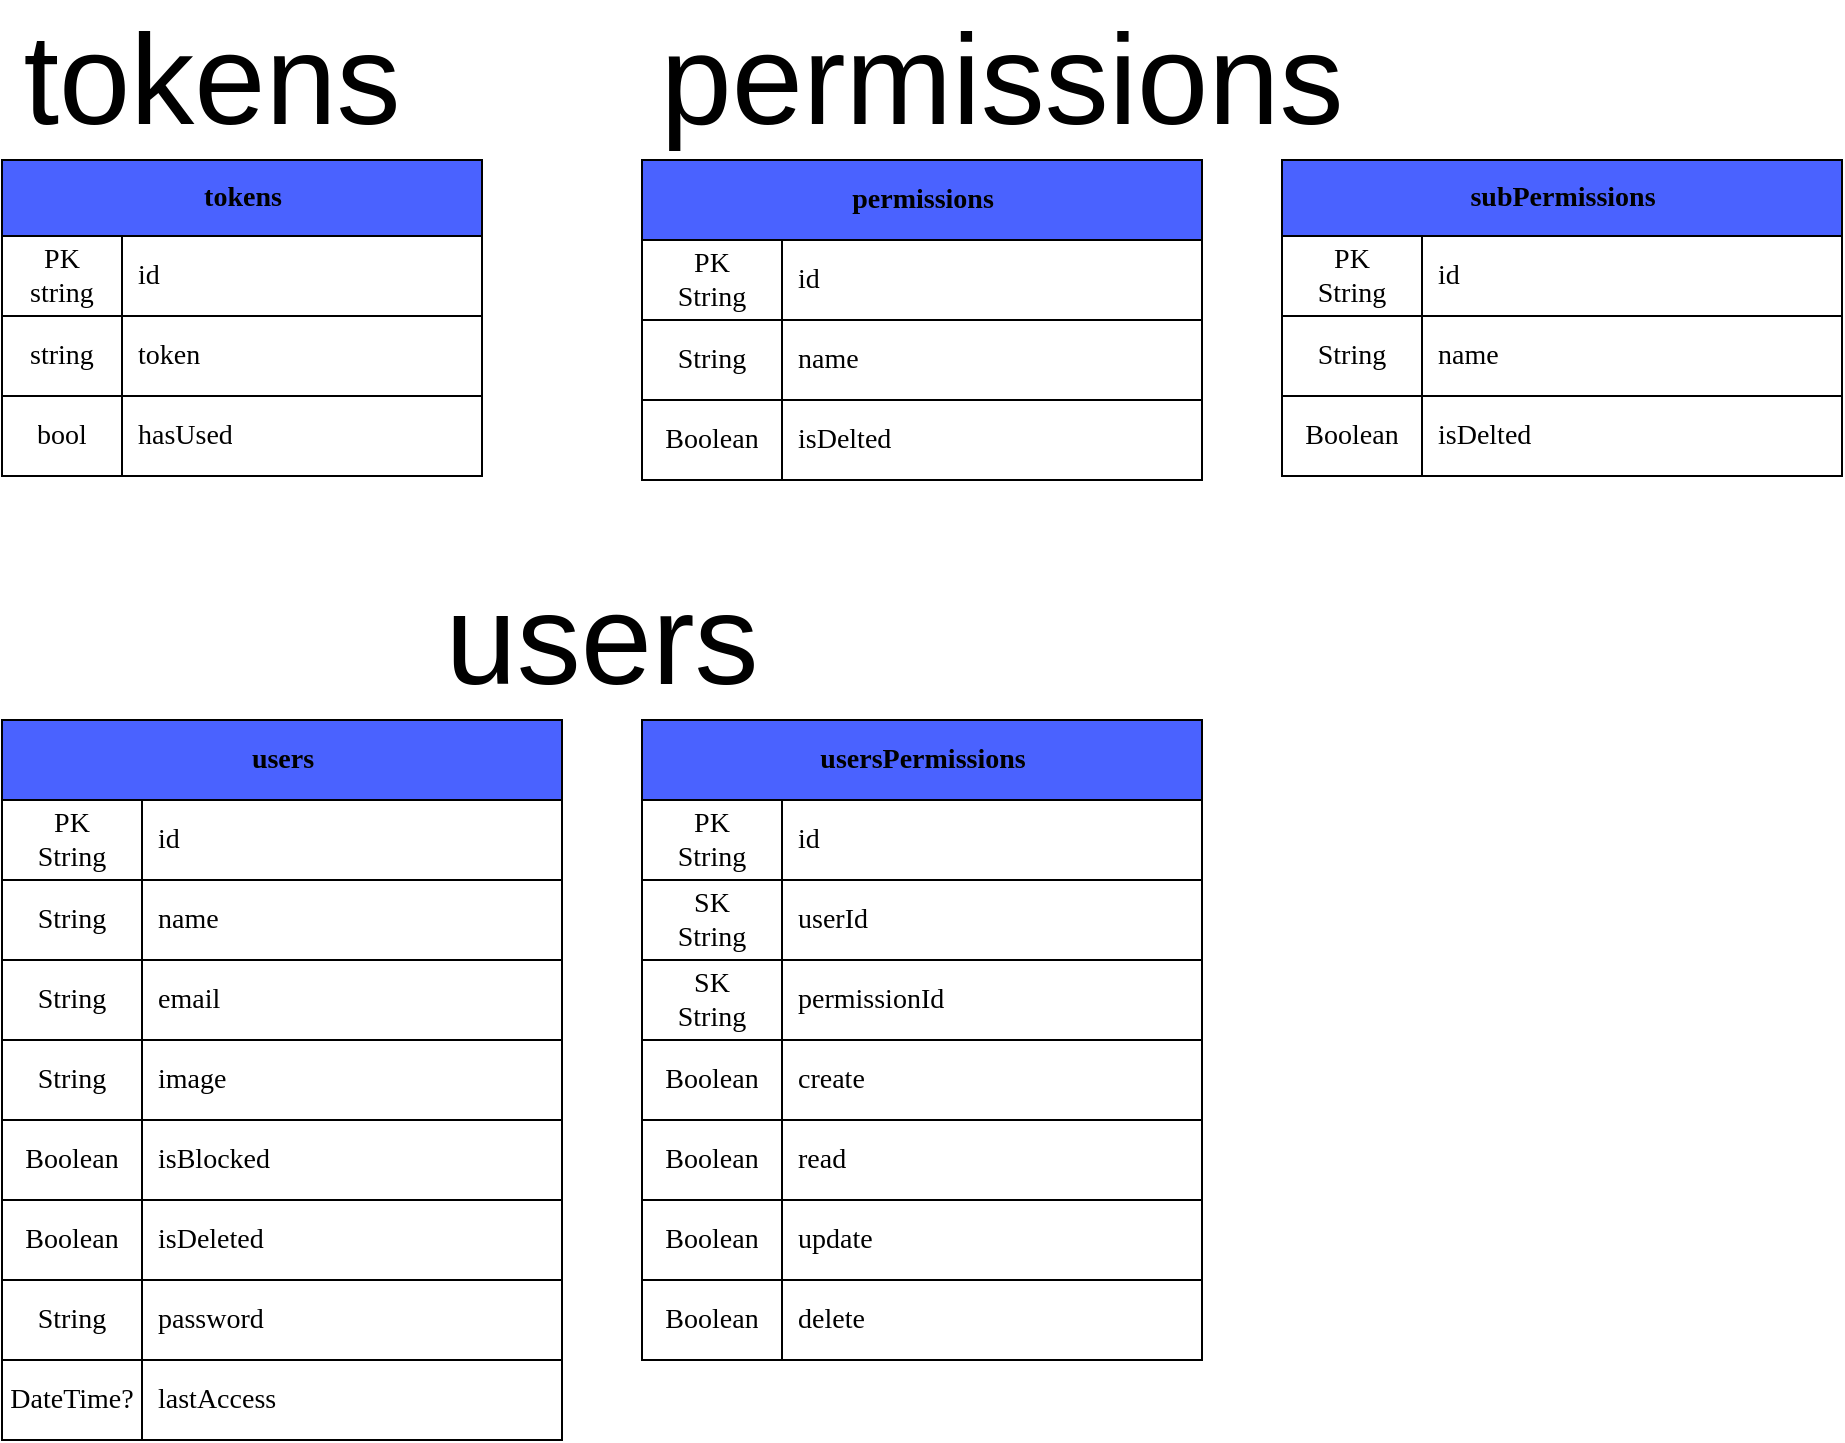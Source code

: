 <mxfile>
    <diagram name="Page-1" id="e56a1550-8fbb-45ad-956c-1786394a9013">
        <mxGraphModel dx="2064" dy="2568" grid="1" gridSize="10" guides="1" tooltips="1" connect="1" arrows="1" fold="1" page="1" pageScale="1" pageWidth="1100" pageHeight="850" background="none" math="0" shadow="0">
            <root>
                <mxCell id="0"/>
                <mxCell id="1" parent="0"/>
                <mxCell id="f9DGjgpMhJVJxJ-70Zpv-1" value="&lt;font style=&quot;font-size: 64px&quot;&gt;users&lt;/font&gt;" style="text;html=1;strokeColor=none;fillColor=none;align=center;verticalAlign=middle;whiteSpace=wrap;rounded=0;" parent="1" vertex="1">
                    <mxGeometry y="-120" width="600" height="80" as="geometry"/>
                </mxCell>
                <mxCell id="232" value="tokens" style="shape=table;startSize=38;container=1;collapsible=0;childLayout=tableLayout;fixedRows=1;rowLines=1;fontStyle=1;align=center;pointerEvents=1;rounded=0;shadow=0;labelBackgroundColor=none;labelBorderColor=none;comic=0;sketch=0;fontFamily=Verdana;fontSize=14;fontColor=default;strokeColor=default;strokeWidth=1;fillColor=#4A62FF;gradientColor=none;html=1;resizeLast=1;autosize=1;" parent="1" vertex="1">
                    <mxGeometry y="-320" width="240" height="158" as="geometry"/>
                </mxCell>
                <mxCell id="233" value="" style="shape=partialRectangle;html=1;whiteSpace=wrap;collapsible=0;dropTarget=0;pointerEvents=1;fillColor=none;top=0;left=0;bottom=1;right=0;points=[[0,0.5],[1,0.5]];portConstraint=eastwest;rounded=0;shadow=0;labelBackgroundColor=none;labelBorderColor=none;comic=0;sketch=0;fontFamily=Verdana;fontSize=14;fontColor=default;startSize=26;strokeColor=default;strokeWidth=1;" parent="232" vertex="1">
                    <mxGeometry y="38" width="240" height="40" as="geometry"/>
                </mxCell>
                <mxCell id="234" value="PK&lt;br&gt;string" style="shape=partialRectangle;html=1;whiteSpace=wrap;connectable=0;fillColor=default;top=1;left=1;bottom=1;right=1;overflow=hidden;pointerEvents=1;rounded=0;shadow=0;labelBackgroundColor=none;labelBorderColor=none;comic=0;sketch=0;fontFamily=Verdana;fontSize=14;fontColor=default;startSize=26;strokeColor=default;strokeWidth=1;align=center;" parent="233" vertex="1">
                    <mxGeometry width="60" height="40" as="geometry">
                        <mxRectangle width="60" height="40" as="alternateBounds"/>
                    </mxGeometry>
                </mxCell>
                <mxCell id="235" value="id" style="shape=partialRectangle;html=1;whiteSpace=wrap;connectable=0;fillColor=default;top=1;left=1;bottom=1;right=1;align=left;spacingLeft=6;overflow=hidden;pointerEvents=1;rounded=0;shadow=0;labelBackgroundColor=none;labelBorderColor=none;comic=0;sketch=0;fontFamily=Verdana;fontSize=14;fontColor=default;startSize=26;strokeColor=default;strokeWidth=1;" parent="233" vertex="1">
                    <mxGeometry x="60" width="180" height="40" as="geometry">
                        <mxRectangle width="180" height="40" as="alternateBounds"/>
                    </mxGeometry>
                </mxCell>
                <mxCell id="236" style="shape=partialRectangle;html=1;whiteSpace=wrap;collapsible=0;dropTarget=0;pointerEvents=1;fillColor=none;top=0;left=0;bottom=1;right=0;points=[[0,0.5],[1,0.5]];portConstraint=eastwest;rounded=0;shadow=0;labelBackgroundColor=none;labelBorderColor=none;comic=0;sketch=0;fontFamily=Verdana;fontSize=14;fontColor=default;startSize=26;strokeColor=default;strokeWidth=1;" parent="232" vertex="1">
                    <mxGeometry y="78" width="240" height="40" as="geometry"/>
                </mxCell>
                <mxCell id="237" value="string" style="shape=partialRectangle;html=1;whiteSpace=wrap;connectable=0;fillColor=default;top=1;left=1;bottom=1;right=1;overflow=hidden;pointerEvents=1;rounded=0;shadow=0;labelBackgroundColor=none;labelBorderColor=none;comic=0;sketch=0;fontFamily=Verdana;fontSize=14;fontColor=default;startSize=26;strokeColor=default;strokeWidth=1;align=center;" parent="236" vertex="1">
                    <mxGeometry width="60" height="40" as="geometry">
                        <mxRectangle width="60" height="40" as="alternateBounds"/>
                    </mxGeometry>
                </mxCell>
                <mxCell id="238" value="token" style="shape=partialRectangle;html=1;whiteSpace=wrap;connectable=0;fillColor=default;top=1;left=1;bottom=1;right=1;align=left;spacingLeft=6;overflow=hidden;pointerEvents=1;rounded=0;shadow=0;labelBackgroundColor=none;labelBorderColor=none;comic=0;sketch=0;fontFamily=Verdana;fontSize=14;fontColor=default;startSize=26;strokeColor=default;strokeWidth=1;" parent="236" vertex="1">
                    <mxGeometry x="60" width="180" height="40" as="geometry">
                        <mxRectangle width="180" height="40" as="alternateBounds"/>
                    </mxGeometry>
                </mxCell>
                <mxCell id="240" style="shape=partialRectangle;html=1;whiteSpace=wrap;collapsible=0;dropTarget=0;pointerEvents=1;fillColor=none;top=0;left=0;bottom=1;right=0;points=[[0,0.5],[1,0.5]];portConstraint=eastwest;rounded=0;shadow=0;labelBackgroundColor=none;labelBorderColor=none;comic=0;sketch=0;fontFamily=Verdana;fontSize=14;fontColor=default;startSize=26;strokeColor=default;strokeWidth=1;" parent="232" vertex="1">
                    <mxGeometry y="118" width="240" height="40" as="geometry"/>
                </mxCell>
                <mxCell id="241" value="bool" style="shape=partialRectangle;html=1;whiteSpace=wrap;connectable=0;fillColor=default;top=1;left=1;bottom=1;right=1;overflow=hidden;pointerEvents=1;rounded=0;shadow=0;labelBackgroundColor=none;labelBorderColor=none;comic=0;sketch=0;fontFamily=Verdana;fontSize=14;fontColor=default;startSize=26;strokeColor=default;strokeWidth=1;align=center;" parent="240" vertex="1">
                    <mxGeometry width="60" height="40" as="geometry">
                        <mxRectangle width="60" height="40" as="alternateBounds"/>
                    </mxGeometry>
                </mxCell>
                <mxCell id="242" value="hasUsed" style="shape=partialRectangle;html=1;whiteSpace=wrap;connectable=0;fillColor=default;top=1;left=1;bottom=1;right=1;align=left;spacingLeft=6;overflow=hidden;pointerEvents=1;rounded=0;shadow=0;labelBackgroundColor=none;labelBorderColor=none;comic=0;sketch=0;fontFamily=Verdana;fontSize=14;fontColor=default;startSize=26;strokeColor=default;strokeWidth=1;" parent="240" vertex="1">
                    <mxGeometry x="60" width="180" height="40" as="geometry">
                        <mxRectangle width="180" height="40" as="alternateBounds"/>
                    </mxGeometry>
                </mxCell>
                <mxCell id="239" value="&lt;font style=&quot;font-size: 64px&quot;&gt;tokens&lt;/font&gt;" style="text;html=1;strokeColor=none;fillColor=none;align=center;verticalAlign=middle;whiteSpace=wrap;rounded=0;" parent="1" vertex="1">
                    <mxGeometry y="-400" width="210" height="80" as="geometry"/>
                </mxCell>
                <mxCell id="292" value="users" style="shape=table;startSize=40;container=1;collapsible=0;childLayout=tableLayout;fixedRows=1;rowLines=1;fontStyle=1;align=center;pointerEvents=1;rounded=0;shadow=0;labelBackgroundColor=none;labelBorderColor=none;comic=0;sketch=0;fontFamily=Verdana;fontSize=14;fontColor=default;strokeColor=default;strokeWidth=1;fillColor=#4A62FF;gradientColor=none;html=1;resizeLast=1;autosize=1;" parent="1" vertex="1">
                    <mxGeometry y="-40" width="280" height="360" as="geometry"/>
                </mxCell>
                <mxCell id="293" value="" style="shape=partialRectangle;html=1;whiteSpace=wrap;collapsible=0;dropTarget=0;pointerEvents=1;fillColor=none;top=0;left=0;bottom=1;right=0;points=[[0,0.5],[1,0.5]];portConstraint=eastwest;rounded=0;shadow=0;labelBackgroundColor=none;labelBorderColor=none;comic=0;sketch=0;fontFamily=Verdana;fontSize=14;fontColor=default;startSize=26;strokeColor=default;strokeWidth=1;" parent="292" vertex="1">
                    <mxGeometry y="40" width="280" height="40" as="geometry"/>
                </mxCell>
                <mxCell id="294" value="PK&lt;br&gt;String" style="shape=partialRectangle;html=1;whiteSpace=wrap;connectable=0;fillColor=default;top=1;left=1;bottom=1;right=1;overflow=hidden;pointerEvents=1;rounded=0;shadow=0;labelBackgroundColor=none;labelBorderColor=none;comic=0;sketch=0;fontFamily=Verdana;fontSize=14;fontColor=default;startSize=26;strokeColor=default;strokeWidth=1;align=center;" parent="293" vertex="1">
                    <mxGeometry width="70" height="40" as="geometry">
                        <mxRectangle width="70" height="40" as="alternateBounds"/>
                    </mxGeometry>
                </mxCell>
                <mxCell id="295" value="id" style="shape=partialRectangle;html=1;whiteSpace=wrap;connectable=0;fillColor=default;top=1;left=1;bottom=1;right=1;align=left;spacingLeft=6;overflow=hidden;pointerEvents=1;rounded=0;shadow=0;labelBackgroundColor=none;labelBorderColor=none;comic=0;sketch=0;fontFamily=Verdana;fontSize=14;fontColor=default;startSize=26;strokeColor=default;strokeWidth=1;" parent="293" vertex="1">
                    <mxGeometry x="70" width="210" height="40" as="geometry">
                        <mxRectangle width="210" height="40" as="alternateBounds"/>
                    </mxGeometry>
                </mxCell>
                <mxCell id="296" style="shape=partialRectangle;html=1;whiteSpace=wrap;collapsible=0;dropTarget=0;pointerEvents=1;fillColor=none;top=0;left=0;bottom=1;right=0;points=[[0,0.5],[1,0.5]];portConstraint=eastwest;rounded=0;shadow=0;labelBackgroundColor=none;labelBorderColor=none;comic=0;sketch=0;fontFamily=Verdana;fontSize=14;fontColor=default;startSize=26;strokeColor=default;strokeWidth=1;" parent="292" vertex="1">
                    <mxGeometry y="80" width="280" height="40" as="geometry"/>
                </mxCell>
                <mxCell id="297" value="String" style="shape=partialRectangle;html=1;whiteSpace=wrap;connectable=0;fillColor=default;top=1;left=1;bottom=1;right=1;overflow=hidden;pointerEvents=1;rounded=0;shadow=0;labelBackgroundColor=none;labelBorderColor=none;comic=0;sketch=0;fontFamily=Verdana;fontSize=14;fontColor=default;startSize=26;strokeColor=default;strokeWidth=1;align=center;" parent="296" vertex="1">
                    <mxGeometry width="70" height="40" as="geometry">
                        <mxRectangle width="70" height="40" as="alternateBounds"/>
                    </mxGeometry>
                </mxCell>
                <mxCell id="298" value="name" style="shape=partialRectangle;html=1;whiteSpace=wrap;connectable=0;fillColor=default;top=1;left=1;bottom=1;right=1;align=left;spacingLeft=6;overflow=hidden;pointerEvents=1;rounded=0;shadow=0;labelBackgroundColor=none;labelBorderColor=none;comic=0;sketch=0;fontFamily=Verdana;fontSize=14;fontColor=default;startSize=26;strokeColor=default;strokeWidth=1;" parent="296" vertex="1">
                    <mxGeometry x="70" width="210" height="40" as="geometry">
                        <mxRectangle width="210" height="40" as="alternateBounds"/>
                    </mxGeometry>
                </mxCell>
                <mxCell id="299" style="shape=partialRectangle;html=1;whiteSpace=wrap;collapsible=0;dropTarget=0;pointerEvents=1;fillColor=none;top=0;left=0;bottom=1;right=0;points=[[0,0.5],[1,0.5]];portConstraint=eastwest;rounded=0;shadow=0;labelBackgroundColor=none;labelBorderColor=none;comic=0;sketch=0;fontFamily=Verdana;fontSize=14;fontColor=default;startSize=26;strokeColor=default;strokeWidth=1;" parent="292" vertex="1">
                    <mxGeometry y="120" width="280" height="40" as="geometry"/>
                </mxCell>
                <mxCell id="300" value="String" style="shape=partialRectangle;html=1;whiteSpace=wrap;connectable=0;fillColor=default;top=1;left=1;bottom=1;right=1;overflow=hidden;pointerEvents=1;rounded=0;shadow=0;labelBackgroundColor=none;labelBorderColor=none;comic=0;sketch=0;fontFamily=Verdana;fontSize=14;fontColor=default;startSize=26;strokeColor=default;strokeWidth=1;align=center;" parent="299" vertex="1">
                    <mxGeometry width="70" height="40" as="geometry">
                        <mxRectangle width="70" height="40" as="alternateBounds"/>
                    </mxGeometry>
                </mxCell>
                <mxCell id="301" value="email" style="shape=partialRectangle;html=1;whiteSpace=wrap;connectable=0;fillColor=default;top=1;left=1;bottom=1;right=1;align=left;spacingLeft=6;overflow=hidden;pointerEvents=1;rounded=0;shadow=0;labelBackgroundColor=none;labelBorderColor=none;comic=0;sketch=0;fontFamily=Verdana;fontSize=14;fontColor=default;startSize=26;strokeColor=default;strokeWidth=1;" parent="299" vertex="1">
                    <mxGeometry x="70" width="210" height="40" as="geometry">
                        <mxRectangle width="210" height="40" as="alternateBounds"/>
                    </mxGeometry>
                </mxCell>
                <mxCell id="311" style="shape=partialRectangle;html=1;whiteSpace=wrap;collapsible=0;dropTarget=0;pointerEvents=1;fillColor=none;top=0;left=0;bottom=1;right=0;points=[[0,0.5],[1,0.5]];portConstraint=eastwest;rounded=0;shadow=0;labelBackgroundColor=none;labelBorderColor=none;comic=0;sketch=0;fontFamily=Verdana;fontSize=14;fontColor=default;startSize=26;strokeColor=default;strokeWidth=1;" parent="292" vertex="1">
                    <mxGeometry y="160" width="280" height="40" as="geometry"/>
                </mxCell>
                <mxCell id="312" value="String" style="shape=partialRectangle;html=1;whiteSpace=wrap;connectable=0;fillColor=default;top=1;left=1;bottom=1;right=1;overflow=hidden;pointerEvents=1;rounded=0;shadow=0;labelBackgroundColor=none;labelBorderColor=none;comic=0;sketch=0;fontFamily=Verdana;fontSize=14;fontColor=default;startSize=26;strokeColor=default;strokeWidth=1;align=center;" parent="311" vertex="1">
                    <mxGeometry width="70" height="40" as="geometry">
                        <mxRectangle width="70" height="40" as="alternateBounds"/>
                    </mxGeometry>
                </mxCell>
                <mxCell id="313" value="image" style="shape=partialRectangle;html=1;whiteSpace=wrap;connectable=0;fillColor=default;top=1;left=1;bottom=1;right=1;align=left;spacingLeft=6;overflow=hidden;pointerEvents=1;rounded=0;shadow=0;labelBackgroundColor=none;labelBorderColor=none;comic=0;sketch=0;fontFamily=Verdana;fontSize=14;fontColor=default;startSize=26;strokeColor=default;strokeWidth=1;" parent="311" vertex="1">
                    <mxGeometry x="70" width="210" height="40" as="geometry">
                        <mxRectangle width="210" height="40" as="alternateBounds"/>
                    </mxGeometry>
                </mxCell>
                <mxCell id="308" style="shape=partialRectangle;html=1;whiteSpace=wrap;collapsible=0;dropTarget=0;pointerEvents=1;fillColor=none;top=0;left=0;bottom=1;right=0;points=[[0,0.5],[1,0.5]];portConstraint=eastwest;rounded=0;shadow=0;labelBackgroundColor=none;labelBorderColor=none;comic=0;sketch=0;fontFamily=Verdana;fontSize=14;fontColor=default;startSize=26;strokeColor=default;strokeWidth=1;" parent="292" vertex="1">
                    <mxGeometry y="200" width="280" height="40" as="geometry"/>
                </mxCell>
                <mxCell id="309" value="&lt;span&gt;Boolean&lt;/span&gt;" style="shape=partialRectangle;html=1;whiteSpace=wrap;connectable=0;fillColor=default;top=1;left=1;bottom=1;right=1;overflow=hidden;pointerEvents=1;rounded=0;shadow=0;labelBackgroundColor=none;labelBorderColor=none;comic=0;sketch=0;fontFamily=Verdana;fontSize=14;fontColor=default;startSize=26;strokeColor=default;strokeWidth=1;align=center;" parent="308" vertex="1">
                    <mxGeometry width="70" height="40" as="geometry">
                        <mxRectangle width="70" height="40" as="alternateBounds"/>
                    </mxGeometry>
                </mxCell>
                <mxCell id="310" value="isBlocked" style="shape=partialRectangle;html=1;whiteSpace=wrap;connectable=0;fillColor=default;top=1;left=1;bottom=1;right=1;align=left;spacingLeft=6;overflow=hidden;pointerEvents=1;rounded=0;shadow=0;labelBackgroundColor=none;labelBorderColor=none;comic=0;sketch=0;fontFamily=Verdana;fontSize=14;fontColor=default;startSize=26;strokeColor=default;strokeWidth=1;" parent="308" vertex="1">
                    <mxGeometry x="70" width="210" height="40" as="geometry">
                        <mxRectangle width="210" height="40" as="alternateBounds"/>
                    </mxGeometry>
                </mxCell>
                <mxCell id="305" style="shape=partialRectangle;html=1;whiteSpace=wrap;collapsible=0;dropTarget=0;pointerEvents=1;fillColor=none;top=0;left=0;bottom=1;right=0;points=[[0,0.5],[1,0.5]];portConstraint=eastwest;rounded=0;shadow=0;labelBackgroundColor=none;labelBorderColor=none;comic=0;sketch=0;fontFamily=Verdana;fontSize=14;fontColor=default;startSize=26;strokeColor=default;strokeWidth=1;" parent="292" vertex="1">
                    <mxGeometry y="240" width="280" height="40" as="geometry"/>
                </mxCell>
                <mxCell id="306" value="&lt;span&gt;Boolean&lt;/span&gt;" style="shape=partialRectangle;html=1;whiteSpace=wrap;connectable=0;fillColor=default;top=1;left=1;bottom=1;right=1;overflow=hidden;pointerEvents=1;rounded=0;shadow=0;labelBackgroundColor=none;labelBorderColor=none;comic=0;sketch=0;fontFamily=Verdana;fontSize=14;fontColor=default;startSize=26;strokeColor=default;strokeWidth=1;align=center;" parent="305" vertex="1">
                    <mxGeometry width="70" height="40" as="geometry">
                        <mxRectangle width="70" height="40" as="alternateBounds"/>
                    </mxGeometry>
                </mxCell>
                <mxCell id="307" value="isDeleted" style="shape=partialRectangle;html=1;whiteSpace=wrap;connectable=0;fillColor=default;top=1;left=1;bottom=1;right=1;align=left;spacingLeft=6;overflow=hidden;pointerEvents=1;rounded=0;shadow=0;labelBackgroundColor=none;labelBorderColor=none;comic=0;sketch=0;fontFamily=Verdana;fontSize=14;fontColor=default;startSize=26;strokeColor=default;strokeWidth=1;" parent="305" vertex="1">
                    <mxGeometry x="70" width="210" height="40" as="geometry">
                        <mxRectangle width="210" height="40" as="alternateBounds"/>
                    </mxGeometry>
                </mxCell>
                <mxCell id="302" style="shape=partialRectangle;html=1;whiteSpace=wrap;collapsible=0;dropTarget=0;pointerEvents=1;fillColor=none;top=0;left=0;bottom=1;right=0;points=[[0,0.5],[1,0.5]];portConstraint=eastwest;rounded=0;shadow=0;labelBackgroundColor=none;labelBorderColor=none;comic=0;sketch=0;fontFamily=Verdana;fontSize=14;fontColor=default;startSize=26;strokeColor=default;strokeWidth=1;" parent="292" vertex="1">
                    <mxGeometry y="280" width="280" height="40" as="geometry"/>
                </mxCell>
                <mxCell id="303" value="String" style="shape=partialRectangle;html=1;whiteSpace=wrap;connectable=0;fillColor=default;top=1;left=1;bottom=1;right=1;overflow=hidden;pointerEvents=1;rounded=0;shadow=0;labelBackgroundColor=none;labelBorderColor=none;comic=0;sketch=0;fontFamily=Verdana;fontSize=14;fontColor=default;startSize=26;strokeColor=default;strokeWidth=1;align=center;" parent="302" vertex="1">
                    <mxGeometry width="70" height="40" as="geometry">
                        <mxRectangle width="70" height="40" as="alternateBounds"/>
                    </mxGeometry>
                </mxCell>
                <mxCell id="304" value="password" style="shape=partialRectangle;html=1;whiteSpace=wrap;connectable=0;fillColor=default;top=1;left=1;bottom=1;right=1;align=left;spacingLeft=6;overflow=hidden;pointerEvents=1;rounded=0;shadow=0;labelBackgroundColor=none;labelBorderColor=none;comic=0;sketch=0;fontFamily=Verdana;fontSize=14;fontColor=default;startSize=26;strokeColor=default;strokeWidth=1;" parent="302" vertex="1">
                    <mxGeometry x="70" width="210" height="40" as="geometry">
                        <mxRectangle width="210" height="40" as="alternateBounds"/>
                    </mxGeometry>
                </mxCell>
                <mxCell id="314" style="shape=partialRectangle;html=1;whiteSpace=wrap;collapsible=0;dropTarget=0;pointerEvents=1;fillColor=none;top=0;left=0;bottom=1;right=0;points=[[0,0.5],[1,0.5]];portConstraint=eastwest;rounded=0;shadow=0;labelBackgroundColor=none;labelBorderColor=none;comic=0;sketch=0;fontFamily=Verdana;fontSize=14;fontColor=default;startSize=26;strokeColor=default;strokeWidth=1;" parent="292" vertex="1">
                    <mxGeometry y="320" width="280" height="40" as="geometry"/>
                </mxCell>
                <mxCell id="315" value="DateTime?" style="shape=partialRectangle;html=1;whiteSpace=wrap;connectable=0;fillColor=default;top=1;left=1;bottom=1;right=1;overflow=hidden;pointerEvents=1;rounded=0;shadow=0;labelBackgroundColor=none;labelBorderColor=none;comic=0;sketch=0;fontFamily=Verdana;fontSize=14;fontColor=default;startSize=26;strokeColor=default;strokeWidth=1;align=center;" parent="314" vertex="1">
                    <mxGeometry width="70" height="40" as="geometry">
                        <mxRectangle width="70" height="40" as="alternateBounds"/>
                    </mxGeometry>
                </mxCell>
                <mxCell id="316" value="lastAccess" style="shape=partialRectangle;html=1;whiteSpace=wrap;connectable=0;fillColor=default;top=1;left=1;bottom=1;right=1;align=left;spacingLeft=6;overflow=hidden;pointerEvents=1;rounded=0;shadow=0;labelBackgroundColor=none;labelBorderColor=none;comic=0;sketch=0;fontFamily=Verdana;fontSize=14;fontColor=default;startSize=26;strokeColor=default;strokeWidth=1;" parent="314" vertex="1">
                    <mxGeometry x="70" width="210" height="40" as="geometry">
                        <mxRectangle width="210" height="40" as="alternateBounds"/>
                    </mxGeometry>
                </mxCell>
                <mxCell id="318" value="usersPermissions" style="shape=table;startSize=40;container=1;collapsible=0;childLayout=tableLayout;fixedRows=1;rowLines=1;fontStyle=1;align=center;pointerEvents=1;rounded=0;shadow=0;labelBackgroundColor=none;labelBorderColor=none;comic=0;sketch=0;fontFamily=Verdana;fontSize=14;fontColor=default;strokeColor=default;strokeWidth=1;fillColor=#4A62FF;gradientColor=none;html=1;resizeLast=1;autosize=1;" parent="1" vertex="1">
                    <mxGeometry x="320" y="-40" width="280" height="320" as="geometry"/>
                </mxCell>
                <mxCell id="319" value="" style="shape=partialRectangle;html=1;whiteSpace=wrap;collapsible=0;dropTarget=0;pointerEvents=1;fillColor=none;top=0;left=0;bottom=1;right=0;points=[[0,0.5],[1,0.5]];portConstraint=eastwest;rounded=0;shadow=0;labelBackgroundColor=none;labelBorderColor=none;comic=0;sketch=0;fontFamily=Verdana;fontSize=14;fontColor=default;startSize=26;strokeColor=default;strokeWidth=1;" parent="318" vertex="1">
                    <mxGeometry y="40" width="280" height="40" as="geometry"/>
                </mxCell>
                <mxCell id="320" value="PK&lt;br&gt;String" style="shape=partialRectangle;html=1;whiteSpace=wrap;connectable=0;fillColor=default;top=1;left=1;bottom=1;right=1;overflow=hidden;pointerEvents=1;rounded=0;shadow=0;labelBackgroundColor=none;labelBorderColor=none;comic=0;sketch=0;fontFamily=Verdana;fontSize=14;fontColor=default;startSize=26;strokeColor=default;strokeWidth=1;align=center;" parent="319" vertex="1">
                    <mxGeometry width="70" height="40" as="geometry">
                        <mxRectangle width="70" height="40" as="alternateBounds"/>
                    </mxGeometry>
                </mxCell>
                <mxCell id="321" value="id" style="shape=partialRectangle;html=1;whiteSpace=wrap;connectable=0;fillColor=default;top=1;left=1;bottom=1;right=1;align=left;spacingLeft=6;overflow=hidden;pointerEvents=1;rounded=0;shadow=0;labelBackgroundColor=none;labelBorderColor=none;comic=0;sketch=0;fontFamily=Verdana;fontSize=14;fontColor=default;startSize=26;strokeColor=default;strokeWidth=1;" parent="319" vertex="1">
                    <mxGeometry x="70" width="210" height="40" as="geometry">
                        <mxRectangle width="210" height="40" as="alternateBounds"/>
                    </mxGeometry>
                </mxCell>
                <mxCell id="322" style="shape=partialRectangle;html=1;whiteSpace=wrap;collapsible=0;dropTarget=0;pointerEvents=1;fillColor=none;top=0;left=0;bottom=1;right=0;points=[[0,0.5],[1,0.5]];portConstraint=eastwest;rounded=0;shadow=0;labelBackgroundColor=none;labelBorderColor=none;comic=0;sketch=0;fontFamily=Verdana;fontSize=14;fontColor=default;startSize=26;strokeColor=default;strokeWidth=1;" parent="318" vertex="1">
                    <mxGeometry y="80" width="280" height="40" as="geometry"/>
                </mxCell>
                <mxCell id="323" value="SK&lt;br&gt;String" style="shape=partialRectangle;html=1;whiteSpace=wrap;connectable=0;fillColor=default;top=1;left=1;bottom=1;right=1;overflow=hidden;pointerEvents=1;rounded=0;shadow=0;labelBackgroundColor=none;labelBorderColor=none;comic=0;sketch=0;fontFamily=Verdana;fontSize=14;fontColor=default;startSize=26;strokeColor=default;strokeWidth=1;align=center;" parent="322" vertex="1">
                    <mxGeometry width="70" height="40" as="geometry">
                        <mxRectangle width="70" height="40" as="alternateBounds"/>
                    </mxGeometry>
                </mxCell>
                <mxCell id="324" value="userId" style="shape=partialRectangle;html=1;whiteSpace=wrap;connectable=0;fillColor=default;top=1;left=1;bottom=1;right=1;align=left;spacingLeft=6;overflow=hidden;pointerEvents=1;rounded=0;shadow=0;labelBackgroundColor=none;labelBorderColor=none;comic=0;sketch=0;fontFamily=Verdana;fontSize=14;fontColor=default;startSize=26;strokeColor=default;strokeWidth=1;" parent="322" vertex="1">
                    <mxGeometry x="70" width="210" height="40" as="geometry">
                        <mxRectangle width="210" height="40" as="alternateBounds"/>
                    </mxGeometry>
                </mxCell>
                <mxCell id="325" style="shape=partialRectangle;html=1;whiteSpace=wrap;collapsible=0;dropTarget=0;pointerEvents=1;fillColor=none;top=0;left=0;bottom=1;right=0;points=[[0,0.5],[1,0.5]];portConstraint=eastwest;rounded=0;shadow=0;labelBackgroundColor=none;labelBorderColor=none;comic=0;sketch=0;fontFamily=Verdana;fontSize=14;fontColor=default;startSize=26;strokeColor=default;strokeWidth=1;" parent="318" vertex="1">
                    <mxGeometry y="120" width="280" height="40" as="geometry"/>
                </mxCell>
                <mxCell id="326" value="SK&lt;br&gt;String" style="shape=partialRectangle;html=1;whiteSpace=wrap;connectable=0;fillColor=default;top=1;left=1;bottom=1;right=1;overflow=hidden;pointerEvents=1;rounded=0;shadow=0;labelBackgroundColor=none;labelBorderColor=none;comic=0;sketch=0;fontFamily=Verdana;fontSize=14;fontColor=default;startSize=26;strokeColor=default;strokeWidth=1;align=center;" parent="325" vertex="1">
                    <mxGeometry width="70" height="40" as="geometry">
                        <mxRectangle width="70" height="40" as="alternateBounds"/>
                    </mxGeometry>
                </mxCell>
                <mxCell id="327" value="permissionId" style="shape=partialRectangle;html=1;whiteSpace=wrap;connectable=0;fillColor=default;top=1;left=1;bottom=1;right=1;align=left;spacingLeft=6;overflow=hidden;pointerEvents=1;rounded=0;shadow=0;labelBackgroundColor=none;labelBorderColor=none;comic=0;sketch=0;fontFamily=Verdana;fontSize=14;fontColor=default;startSize=26;strokeColor=default;strokeWidth=1;" parent="325" vertex="1">
                    <mxGeometry x="70" width="210" height="40" as="geometry">
                        <mxRectangle width="210" height="40" as="alternateBounds"/>
                    </mxGeometry>
                </mxCell>
                <mxCell id="370" style="shape=partialRectangle;html=1;whiteSpace=wrap;collapsible=0;dropTarget=0;pointerEvents=1;fillColor=none;top=0;left=0;bottom=1;right=0;points=[[0,0.5],[1,0.5]];portConstraint=eastwest;rounded=0;shadow=0;labelBackgroundColor=none;labelBorderColor=none;comic=0;sketch=0;fontFamily=Verdana;fontSize=14;fontColor=default;startSize=26;strokeColor=default;strokeWidth=1;" parent="318" vertex="1">
                    <mxGeometry y="160" width="280" height="40" as="geometry"/>
                </mxCell>
                <mxCell id="371" value="&lt;span&gt;Boolean&lt;/span&gt;" style="shape=partialRectangle;html=1;whiteSpace=wrap;connectable=0;fillColor=default;top=1;left=1;bottom=1;right=1;overflow=hidden;pointerEvents=1;rounded=0;shadow=0;labelBackgroundColor=none;labelBorderColor=none;comic=0;sketch=0;fontFamily=Verdana;fontSize=14;fontColor=default;startSize=26;strokeColor=default;strokeWidth=1;align=center;" parent="370" vertex="1">
                    <mxGeometry width="70" height="40" as="geometry">
                        <mxRectangle width="70" height="40" as="alternateBounds"/>
                    </mxGeometry>
                </mxCell>
                <mxCell id="372" value="create" style="shape=partialRectangle;html=1;whiteSpace=wrap;connectable=0;fillColor=default;top=1;left=1;bottom=1;right=1;align=left;spacingLeft=6;overflow=hidden;pointerEvents=1;rounded=0;shadow=0;labelBackgroundColor=none;labelBorderColor=none;comic=0;sketch=0;fontFamily=Verdana;fontSize=14;fontColor=default;startSize=26;strokeColor=default;strokeWidth=1;" parent="370" vertex="1">
                    <mxGeometry x="70" width="210" height="40" as="geometry">
                        <mxRectangle width="210" height="40" as="alternateBounds"/>
                    </mxGeometry>
                </mxCell>
                <mxCell id="373" style="shape=partialRectangle;html=1;whiteSpace=wrap;collapsible=0;dropTarget=0;pointerEvents=1;fillColor=none;top=0;left=0;bottom=1;right=0;points=[[0,0.5],[1,0.5]];portConstraint=eastwest;rounded=0;shadow=0;labelBackgroundColor=none;labelBorderColor=none;comic=0;sketch=0;fontFamily=Verdana;fontSize=14;fontColor=default;startSize=26;strokeColor=default;strokeWidth=1;" parent="318" vertex="1">
                    <mxGeometry y="200" width="280" height="40" as="geometry"/>
                </mxCell>
                <mxCell id="374" value="&lt;span&gt;Boolean&lt;/span&gt;" style="shape=partialRectangle;html=1;whiteSpace=wrap;connectable=0;fillColor=default;top=1;left=1;bottom=1;right=1;overflow=hidden;pointerEvents=1;rounded=0;shadow=0;labelBackgroundColor=none;labelBorderColor=none;comic=0;sketch=0;fontFamily=Verdana;fontSize=14;fontColor=default;startSize=26;strokeColor=default;strokeWidth=1;align=center;" parent="373" vertex="1">
                    <mxGeometry width="70" height="40" as="geometry">
                        <mxRectangle width="70" height="40" as="alternateBounds"/>
                    </mxGeometry>
                </mxCell>
                <mxCell id="375" value="read" style="shape=partialRectangle;html=1;whiteSpace=wrap;connectable=0;fillColor=default;top=1;left=1;bottom=1;right=1;align=left;spacingLeft=6;overflow=hidden;pointerEvents=1;rounded=0;shadow=0;labelBackgroundColor=none;labelBorderColor=none;comic=0;sketch=0;fontFamily=Verdana;fontSize=14;fontColor=default;startSize=26;strokeColor=default;strokeWidth=1;" parent="373" vertex="1">
                    <mxGeometry x="70" width="210" height="40" as="geometry">
                        <mxRectangle width="210" height="40" as="alternateBounds"/>
                    </mxGeometry>
                </mxCell>
                <mxCell id="376" style="shape=partialRectangle;html=1;whiteSpace=wrap;collapsible=0;dropTarget=0;pointerEvents=1;fillColor=none;top=0;left=0;bottom=1;right=0;points=[[0,0.5],[1,0.5]];portConstraint=eastwest;rounded=0;shadow=0;labelBackgroundColor=none;labelBorderColor=none;comic=0;sketch=0;fontFamily=Verdana;fontSize=14;fontColor=default;startSize=26;strokeColor=default;strokeWidth=1;" parent="318" vertex="1">
                    <mxGeometry y="240" width="280" height="40" as="geometry"/>
                </mxCell>
                <mxCell id="377" value="&lt;span&gt;Boolean&lt;/span&gt;" style="shape=partialRectangle;html=1;whiteSpace=wrap;connectable=0;fillColor=default;top=1;left=1;bottom=1;right=1;overflow=hidden;pointerEvents=1;rounded=0;shadow=0;labelBackgroundColor=none;labelBorderColor=none;comic=0;sketch=0;fontFamily=Verdana;fontSize=14;fontColor=default;startSize=26;strokeColor=default;strokeWidth=1;align=center;" parent="376" vertex="1">
                    <mxGeometry width="70" height="40" as="geometry">
                        <mxRectangle width="70" height="40" as="alternateBounds"/>
                    </mxGeometry>
                </mxCell>
                <mxCell id="378" value="update" style="shape=partialRectangle;html=1;whiteSpace=wrap;connectable=0;fillColor=default;top=1;left=1;bottom=1;right=1;align=left;spacingLeft=6;overflow=hidden;pointerEvents=1;rounded=0;shadow=0;labelBackgroundColor=none;labelBorderColor=none;comic=0;sketch=0;fontFamily=Verdana;fontSize=14;fontColor=default;startSize=26;strokeColor=default;strokeWidth=1;" parent="376" vertex="1">
                    <mxGeometry x="70" width="210" height="40" as="geometry">
                        <mxRectangle width="210" height="40" as="alternateBounds"/>
                    </mxGeometry>
                </mxCell>
                <mxCell id="379" style="shape=partialRectangle;html=1;whiteSpace=wrap;collapsible=0;dropTarget=0;pointerEvents=1;fillColor=none;top=0;left=0;bottom=1;right=0;points=[[0,0.5],[1,0.5]];portConstraint=eastwest;rounded=0;shadow=0;labelBackgroundColor=none;labelBorderColor=none;comic=0;sketch=0;fontFamily=Verdana;fontSize=14;fontColor=default;startSize=26;strokeColor=default;strokeWidth=1;" parent="318" vertex="1">
                    <mxGeometry y="280" width="280" height="40" as="geometry"/>
                </mxCell>
                <mxCell id="380" value="&lt;span&gt;Boolean&lt;/span&gt;" style="shape=partialRectangle;html=1;whiteSpace=wrap;connectable=0;fillColor=default;top=1;left=1;bottom=1;right=1;overflow=hidden;pointerEvents=1;rounded=0;shadow=0;labelBackgroundColor=none;labelBorderColor=none;comic=0;sketch=0;fontFamily=Verdana;fontSize=14;fontColor=default;startSize=26;strokeColor=default;strokeWidth=1;align=center;" parent="379" vertex="1">
                    <mxGeometry width="70" height="40" as="geometry">
                        <mxRectangle width="70" height="40" as="alternateBounds"/>
                    </mxGeometry>
                </mxCell>
                <mxCell id="381" value="delete" style="shape=partialRectangle;html=1;whiteSpace=wrap;connectable=0;fillColor=default;top=1;left=1;bottom=1;right=1;align=left;spacingLeft=6;overflow=hidden;pointerEvents=1;rounded=0;shadow=0;labelBackgroundColor=none;labelBorderColor=none;comic=0;sketch=0;fontFamily=Verdana;fontSize=14;fontColor=default;startSize=26;strokeColor=default;strokeWidth=1;" parent="379" vertex="1">
                    <mxGeometry x="70" width="210" height="40" as="geometry">
                        <mxRectangle width="210" height="40" as="alternateBounds"/>
                    </mxGeometry>
                </mxCell>
                <mxCell id="395" value="" style="edgeStyle=none;html=1;" edge="1" parent="1" source="343" target="382">
                    <mxGeometry relative="1" as="geometry"/>
                </mxCell>
                <mxCell id="343" value="&lt;font style=&quot;font-size: 64px&quot;&gt;permissions&lt;/font&gt;" style="text;html=1;strokeColor=none;fillColor=none;align=center;verticalAlign=middle;whiteSpace=wrap;rounded=0;" parent="1" vertex="1">
                    <mxGeometry x="320" y="-400" width="360" height="80" as="geometry"/>
                </mxCell>
                <mxCell id="344" value="permissions" style="shape=table;startSize=40;container=1;collapsible=0;childLayout=tableLayout;fixedRows=1;rowLines=1;fontStyle=1;align=center;pointerEvents=1;rounded=0;shadow=0;labelBackgroundColor=none;labelBorderColor=none;comic=0;sketch=0;fontFamily=Verdana;fontSize=14;fontColor=default;strokeColor=default;strokeWidth=1;fillColor=#4A62FF;gradientColor=none;html=1;resizeLast=1;autosize=1;" parent="1" vertex="1">
                    <mxGeometry x="320" y="-320" width="280" height="160" as="geometry"/>
                </mxCell>
                <mxCell id="345" value="" style="shape=partialRectangle;html=1;whiteSpace=wrap;collapsible=0;dropTarget=0;pointerEvents=1;fillColor=none;top=0;left=0;bottom=1;right=0;points=[[0,0.5],[1,0.5]];portConstraint=eastwest;rounded=0;shadow=0;labelBackgroundColor=none;labelBorderColor=none;comic=0;sketch=0;fontFamily=Verdana;fontSize=14;fontColor=default;startSize=26;strokeColor=default;strokeWidth=1;" parent="344" vertex="1">
                    <mxGeometry y="40" width="280" height="40" as="geometry"/>
                </mxCell>
                <mxCell id="346" value="PK&lt;br&gt;String" style="shape=partialRectangle;html=1;whiteSpace=wrap;connectable=0;fillColor=default;top=1;left=1;bottom=1;right=1;overflow=hidden;pointerEvents=1;rounded=0;shadow=0;labelBackgroundColor=none;labelBorderColor=none;comic=0;sketch=0;fontFamily=Verdana;fontSize=14;fontColor=default;startSize=26;strokeColor=default;strokeWidth=1;align=center;" parent="345" vertex="1">
                    <mxGeometry width="70" height="40" as="geometry">
                        <mxRectangle width="70" height="40" as="alternateBounds"/>
                    </mxGeometry>
                </mxCell>
                <mxCell id="347" value="id" style="shape=partialRectangle;html=1;whiteSpace=wrap;connectable=0;fillColor=default;top=1;left=1;bottom=1;right=1;align=left;spacingLeft=6;overflow=hidden;pointerEvents=1;rounded=0;shadow=0;labelBackgroundColor=none;labelBorderColor=none;comic=0;sketch=0;fontFamily=Verdana;fontSize=14;fontColor=default;startSize=26;strokeColor=default;strokeWidth=1;" parent="345" vertex="1">
                    <mxGeometry x="70" width="210" height="40" as="geometry">
                        <mxRectangle width="210" height="40" as="alternateBounds"/>
                    </mxGeometry>
                </mxCell>
                <mxCell id="348" style="shape=partialRectangle;html=1;whiteSpace=wrap;collapsible=0;dropTarget=0;pointerEvents=1;fillColor=none;top=0;left=0;bottom=1;right=0;points=[[0,0.5],[1,0.5]];portConstraint=eastwest;rounded=0;shadow=0;labelBackgroundColor=none;labelBorderColor=none;comic=0;sketch=0;fontFamily=Verdana;fontSize=14;fontColor=default;startSize=26;strokeColor=default;strokeWidth=1;" parent="344" vertex="1">
                    <mxGeometry y="80" width="280" height="40" as="geometry"/>
                </mxCell>
                <mxCell id="349" value="String" style="shape=partialRectangle;html=1;whiteSpace=wrap;connectable=0;fillColor=default;top=1;left=1;bottom=1;right=1;overflow=hidden;pointerEvents=1;rounded=0;shadow=0;labelBackgroundColor=none;labelBorderColor=none;comic=0;sketch=0;fontFamily=Verdana;fontSize=14;fontColor=default;startSize=26;strokeColor=default;strokeWidth=1;align=center;" parent="348" vertex="1">
                    <mxGeometry width="70" height="40" as="geometry">
                        <mxRectangle width="70" height="40" as="alternateBounds"/>
                    </mxGeometry>
                </mxCell>
                <mxCell id="350" value="name" style="shape=partialRectangle;html=1;whiteSpace=wrap;connectable=0;fillColor=default;top=1;left=1;bottom=1;right=1;align=left;spacingLeft=6;overflow=hidden;pointerEvents=1;rounded=0;shadow=0;labelBackgroundColor=none;labelBorderColor=none;comic=0;sketch=0;fontFamily=Verdana;fontSize=14;fontColor=default;startSize=26;strokeColor=default;strokeWidth=1;" parent="348" vertex="1">
                    <mxGeometry x="70" width="210" height="40" as="geometry">
                        <mxRectangle width="210" height="40" as="alternateBounds"/>
                    </mxGeometry>
                </mxCell>
                <mxCell id="382" style="shape=partialRectangle;html=1;whiteSpace=wrap;collapsible=0;dropTarget=0;pointerEvents=1;fillColor=none;top=0;left=0;bottom=1;right=0;points=[[0,0.5],[1,0.5]];portConstraint=eastwest;rounded=0;shadow=0;labelBackgroundColor=none;labelBorderColor=none;comic=0;sketch=0;fontFamily=Verdana;fontSize=14;fontColor=default;startSize=26;strokeColor=default;strokeWidth=1;" vertex="1" parent="344">
                    <mxGeometry y="120" width="280" height="40" as="geometry"/>
                </mxCell>
                <mxCell id="383" value="Boolean" style="shape=partialRectangle;html=1;whiteSpace=wrap;connectable=0;fillColor=default;top=1;left=1;bottom=1;right=1;overflow=hidden;pointerEvents=1;rounded=0;shadow=0;labelBackgroundColor=none;labelBorderColor=none;comic=0;sketch=0;fontFamily=Verdana;fontSize=14;fontColor=default;startSize=26;strokeColor=default;strokeWidth=1;align=center;" vertex="1" parent="382">
                    <mxGeometry width="70" height="40" as="geometry">
                        <mxRectangle width="70" height="40" as="alternateBounds"/>
                    </mxGeometry>
                </mxCell>
                <mxCell id="384" value="isDelted" style="shape=partialRectangle;html=1;whiteSpace=wrap;connectable=0;fillColor=default;top=1;left=1;bottom=1;right=1;align=left;spacingLeft=6;overflow=hidden;pointerEvents=1;rounded=0;shadow=0;labelBackgroundColor=none;labelBorderColor=none;comic=0;sketch=0;fontFamily=Verdana;fontSize=14;fontColor=default;startSize=26;strokeColor=default;strokeWidth=1;" vertex="1" parent="382">
                    <mxGeometry x="70" width="210" height="40" as="geometry">
                        <mxRectangle width="210" height="40" as="alternateBounds"/>
                    </mxGeometry>
                </mxCell>
                <mxCell id="385" value="subPermissions" style="shape=table;startSize=38;container=1;collapsible=0;childLayout=tableLayout;fixedRows=1;rowLines=1;fontStyle=1;align=center;pointerEvents=1;rounded=0;shadow=0;labelBackgroundColor=none;labelBorderColor=none;comic=0;sketch=0;fontFamily=Verdana;fontSize=14;fontColor=default;strokeColor=default;strokeWidth=1;fillColor=#4A62FF;gradientColor=none;html=1;resizeLast=1;autosize=1;" vertex="1" parent="1">
                    <mxGeometry x="640" y="-320" width="280" height="158" as="geometry"/>
                </mxCell>
                <mxCell id="386" value="" style="shape=partialRectangle;html=1;whiteSpace=wrap;collapsible=0;dropTarget=0;pointerEvents=1;fillColor=none;top=0;left=0;bottom=1;right=0;points=[[0,0.5],[1,0.5]];portConstraint=eastwest;rounded=0;shadow=0;labelBackgroundColor=none;labelBorderColor=none;comic=0;sketch=0;fontFamily=Verdana;fontSize=14;fontColor=default;startSize=26;strokeColor=default;strokeWidth=1;" vertex="1" parent="385">
                    <mxGeometry y="38" width="280" height="40" as="geometry"/>
                </mxCell>
                <mxCell id="387" value="PK&lt;br&gt;String" style="shape=partialRectangle;html=1;whiteSpace=wrap;connectable=0;fillColor=default;top=1;left=1;bottom=1;right=1;overflow=hidden;pointerEvents=1;rounded=0;shadow=0;labelBackgroundColor=none;labelBorderColor=none;comic=0;sketch=0;fontFamily=Verdana;fontSize=14;fontColor=default;startSize=26;strokeColor=default;strokeWidth=1;align=center;" vertex="1" parent="386">
                    <mxGeometry width="70" height="40" as="geometry">
                        <mxRectangle width="70" height="40" as="alternateBounds"/>
                    </mxGeometry>
                </mxCell>
                <mxCell id="388" value="id" style="shape=partialRectangle;html=1;whiteSpace=wrap;connectable=0;fillColor=default;top=1;left=1;bottom=1;right=1;align=left;spacingLeft=6;overflow=hidden;pointerEvents=1;rounded=0;shadow=0;labelBackgroundColor=none;labelBorderColor=none;comic=0;sketch=0;fontFamily=Verdana;fontSize=14;fontColor=default;startSize=26;strokeColor=default;strokeWidth=1;" vertex="1" parent="386">
                    <mxGeometry x="70" width="210" height="40" as="geometry">
                        <mxRectangle width="210" height="40" as="alternateBounds"/>
                    </mxGeometry>
                </mxCell>
                <mxCell id="389" style="shape=partialRectangle;html=1;whiteSpace=wrap;collapsible=0;dropTarget=0;pointerEvents=1;fillColor=none;top=0;left=0;bottom=1;right=0;points=[[0,0.5],[1,0.5]];portConstraint=eastwest;rounded=0;shadow=0;labelBackgroundColor=none;labelBorderColor=none;comic=0;sketch=0;fontFamily=Verdana;fontSize=14;fontColor=default;startSize=26;strokeColor=default;strokeWidth=1;" vertex="1" parent="385">
                    <mxGeometry y="78" width="280" height="40" as="geometry"/>
                </mxCell>
                <mxCell id="390" value="String" style="shape=partialRectangle;html=1;whiteSpace=wrap;connectable=0;fillColor=default;top=1;left=1;bottom=1;right=1;overflow=hidden;pointerEvents=1;rounded=0;shadow=0;labelBackgroundColor=none;labelBorderColor=none;comic=0;sketch=0;fontFamily=Verdana;fontSize=14;fontColor=default;startSize=26;strokeColor=default;strokeWidth=1;align=center;" vertex="1" parent="389">
                    <mxGeometry width="70" height="40" as="geometry">
                        <mxRectangle width="70" height="40" as="alternateBounds"/>
                    </mxGeometry>
                </mxCell>
                <mxCell id="391" value="name" style="shape=partialRectangle;html=1;whiteSpace=wrap;connectable=0;fillColor=default;top=1;left=1;bottom=1;right=1;align=left;spacingLeft=6;overflow=hidden;pointerEvents=1;rounded=0;shadow=0;labelBackgroundColor=none;labelBorderColor=none;comic=0;sketch=0;fontFamily=Verdana;fontSize=14;fontColor=default;startSize=26;strokeColor=default;strokeWidth=1;" vertex="1" parent="389">
                    <mxGeometry x="70" width="210" height="40" as="geometry">
                        <mxRectangle width="210" height="40" as="alternateBounds"/>
                    </mxGeometry>
                </mxCell>
                <mxCell id="392" style="shape=partialRectangle;html=1;whiteSpace=wrap;collapsible=0;dropTarget=0;pointerEvents=1;fillColor=none;top=0;left=0;bottom=1;right=0;points=[[0,0.5],[1,0.5]];portConstraint=eastwest;rounded=0;shadow=0;labelBackgroundColor=none;labelBorderColor=none;comic=0;sketch=0;fontFamily=Verdana;fontSize=14;fontColor=default;startSize=26;strokeColor=default;strokeWidth=1;" vertex="1" parent="385">
                    <mxGeometry y="118" width="280" height="40" as="geometry"/>
                </mxCell>
                <mxCell id="393" value="Boolean" style="shape=partialRectangle;html=1;whiteSpace=wrap;connectable=0;fillColor=default;top=1;left=1;bottom=1;right=1;overflow=hidden;pointerEvents=1;rounded=0;shadow=0;labelBackgroundColor=none;labelBorderColor=none;comic=0;sketch=0;fontFamily=Verdana;fontSize=14;fontColor=default;startSize=26;strokeColor=default;strokeWidth=1;align=center;" vertex="1" parent="392">
                    <mxGeometry width="70" height="40" as="geometry">
                        <mxRectangle width="70" height="40" as="alternateBounds"/>
                    </mxGeometry>
                </mxCell>
                <mxCell id="394" value="isDelted" style="shape=partialRectangle;html=1;whiteSpace=wrap;connectable=0;fillColor=default;top=1;left=1;bottom=1;right=1;align=left;spacingLeft=6;overflow=hidden;pointerEvents=1;rounded=0;shadow=0;labelBackgroundColor=none;labelBorderColor=none;comic=0;sketch=0;fontFamily=Verdana;fontSize=14;fontColor=default;startSize=26;strokeColor=default;strokeWidth=1;" vertex="1" parent="392">
                    <mxGeometry x="70" width="210" height="40" as="geometry">
                        <mxRectangle width="210" height="40" as="alternateBounds"/>
                    </mxGeometry>
                </mxCell>
            </root>
        </mxGraphModel>
    </diagram>
</mxfile>
